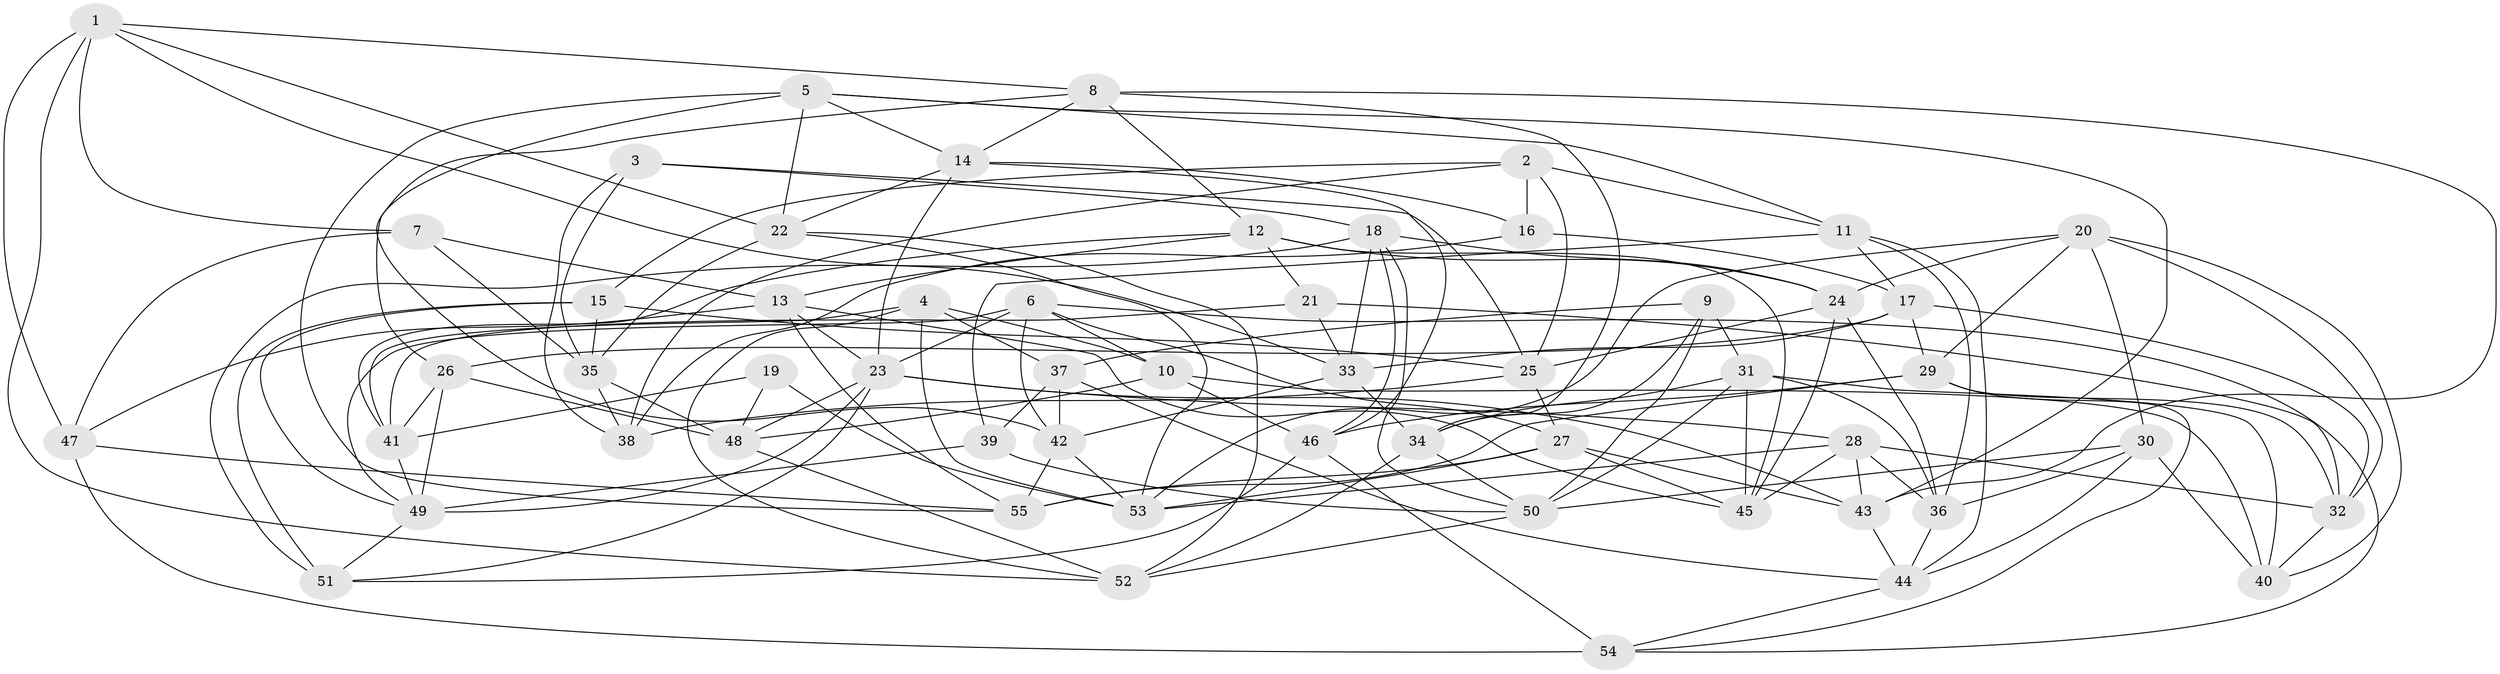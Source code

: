 // original degree distribution, {4: 1.0}
// Generated by graph-tools (version 1.1) at 2025/38/03/04/25 23:38:06]
// undirected, 55 vertices, 154 edges
graph export_dot {
  node [color=gray90,style=filled];
  1;
  2;
  3;
  4;
  5;
  6;
  7;
  8;
  9;
  10;
  11;
  12;
  13;
  14;
  15;
  16;
  17;
  18;
  19;
  20;
  21;
  22;
  23;
  24;
  25;
  26;
  27;
  28;
  29;
  30;
  31;
  32;
  33;
  34;
  35;
  36;
  37;
  38;
  39;
  40;
  41;
  42;
  43;
  44;
  45;
  46;
  47;
  48;
  49;
  50;
  51;
  52;
  53;
  54;
  55;
  1 -- 7 [weight=1.0];
  1 -- 8 [weight=1.0];
  1 -- 22 [weight=1.0];
  1 -- 33 [weight=1.0];
  1 -- 47 [weight=1.0];
  1 -- 52 [weight=1.0];
  2 -- 11 [weight=1.0];
  2 -- 15 [weight=1.0];
  2 -- 16 [weight=2.0];
  2 -- 25 [weight=1.0];
  2 -- 38 [weight=1.0];
  3 -- 18 [weight=1.0];
  3 -- 25 [weight=1.0];
  3 -- 35 [weight=1.0];
  3 -- 38 [weight=1.0];
  4 -- 10 [weight=1.0];
  4 -- 37 [weight=2.0];
  4 -- 41 [weight=1.0];
  4 -- 52 [weight=1.0];
  4 -- 53 [weight=1.0];
  5 -- 11 [weight=1.0];
  5 -- 14 [weight=1.0];
  5 -- 22 [weight=1.0];
  5 -- 42 [weight=1.0];
  5 -- 43 [weight=1.0];
  5 -- 55 [weight=1.0];
  6 -- 10 [weight=1.0];
  6 -- 23 [weight=1.0];
  6 -- 27 [weight=1.0];
  6 -- 42 [weight=1.0];
  6 -- 49 [weight=1.0];
  6 -- 54 [weight=1.0];
  7 -- 13 [weight=1.0];
  7 -- 35 [weight=1.0];
  7 -- 47 [weight=1.0];
  8 -- 12 [weight=1.0];
  8 -- 14 [weight=1.0];
  8 -- 26 [weight=1.0];
  8 -- 34 [weight=1.0];
  8 -- 43 [weight=1.0];
  9 -- 31 [weight=1.0];
  9 -- 34 [weight=1.0];
  9 -- 37 [weight=1.0];
  9 -- 50 [weight=1.0];
  10 -- 40 [weight=2.0];
  10 -- 46 [weight=1.0];
  10 -- 48 [weight=1.0];
  11 -- 17 [weight=1.0];
  11 -- 36 [weight=1.0];
  11 -- 39 [weight=1.0];
  11 -- 44 [weight=1.0];
  12 -- 13 [weight=1.0];
  12 -- 21 [weight=1.0];
  12 -- 24 [weight=1.0];
  12 -- 41 [weight=1.0];
  12 -- 45 [weight=1.0];
  13 -- 23 [weight=1.0];
  13 -- 45 [weight=1.0];
  13 -- 47 [weight=1.0];
  13 -- 55 [weight=1.0];
  14 -- 16 [weight=1.0];
  14 -- 22 [weight=1.0];
  14 -- 23 [weight=1.0];
  14 -- 46 [weight=1.0];
  15 -- 25 [weight=1.0];
  15 -- 35 [weight=1.0];
  15 -- 49 [weight=1.0];
  15 -- 51 [weight=2.0];
  16 -- 17 [weight=1.0];
  16 -- 38 [weight=2.0];
  17 -- 26 [weight=1.0];
  17 -- 29 [weight=1.0];
  17 -- 32 [weight=1.0];
  17 -- 33 [weight=1.0];
  18 -- 24 [weight=1.0];
  18 -- 33 [weight=1.0];
  18 -- 46 [weight=1.0];
  18 -- 50 [weight=1.0];
  18 -- 51 [weight=1.0];
  19 -- 41 [weight=1.0];
  19 -- 48 [weight=1.0];
  19 -- 53 [weight=2.0];
  20 -- 24 [weight=1.0];
  20 -- 29 [weight=1.0];
  20 -- 30 [weight=1.0];
  20 -- 32 [weight=1.0];
  20 -- 40 [weight=1.0];
  20 -- 53 [weight=1.0];
  21 -- 32 [weight=1.0];
  21 -- 33 [weight=1.0];
  21 -- 41 [weight=1.0];
  22 -- 35 [weight=1.0];
  22 -- 52 [weight=1.0];
  22 -- 53 [weight=1.0];
  23 -- 28 [weight=1.0];
  23 -- 43 [weight=1.0];
  23 -- 48 [weight=1.0];
  23 -- 49 [weight=1.0];
  23 -- 51 [weight=1.0];
  24 -- 25 [weight=1.0];
  24 -- 36 [weight=1.0];
  24 -- 45 [weight=1.0];
  25 -- 27 [weight=1.0];
  25 -- 38 [weight=1.0];
  26 -- 41 [weight=1.0];
  26 -- 48 [weight=1.0];
  26 -- 49 [weight=2.0];
  27 -- 43 [weight=1.0];
  27 -- 45 [weight=1.0];
  27 -- 53 [weight=1.0];
  27 -- 55 [weight=1.0];
  28 -- 32 [weight=1.0];
  28 -- 36 [weight=1.0];
  28 -- 43 [weight=1.0];
  28 -- 45 [weight=1.0];
  28 -- 53 [weight=1.0];
  29 -- 32 [weight=1.0];
  29 -- 46 [weight=1.0];
  29 -- 54 [weight=1.0];
  29 -- 55 [weight=1.0];
  30 -- 36 [weight=1.0];
  30 -- 40 [weight=1.0];
  30 -- 44 [weight=1.0];
  30 -- 50 [weight=2.0];
  31 -- 34 [weight=1.0];
  31 -- 36 [weight=1.0];
  31 -- 40 [weight=1.0];
  31 -- 45 [weight=1.0];
  31 -- 50 [weight=1.0];
  32 -- 40 [weight=1.0];
  33 -- 34 [weight=1.0];
  33 -- 42 [weight=1.0];
  34 -- 50 [weight=1.0];
  34 -- 52 [weight=1.0];
  35 -- 38 [weight=1.0];
  35 -- 48 [weight=1.0];
  36 -- 44 [weight=1.0];
  37 -- 39 [weight=1.0];
  37 -- 42 [weight=1.0];
  37 -- 44 [weight=1.0];
  39 -- 49 [weight=1.0];
  39 -- 50 [weight=1.0];
  41 -- 49 [weight=1.0];
  42 -- 53 [weight=1.0];
  42 -- 55 [weight=1.0];
  43 -- 44 [weight=1.0];
  44 -- 54 [weight=1.0];
  46 -- 51 [weight=1.0];
  46 -- 54 [weight=1.0];
  47 -- 54 [weight=2.0];
  47 -- 55 [weight=1.0];
  48 -- 52 [weight=1.0];
  49 -- 51 [weight=1.0];
  50 -- 52 [weight=1.0];
}
